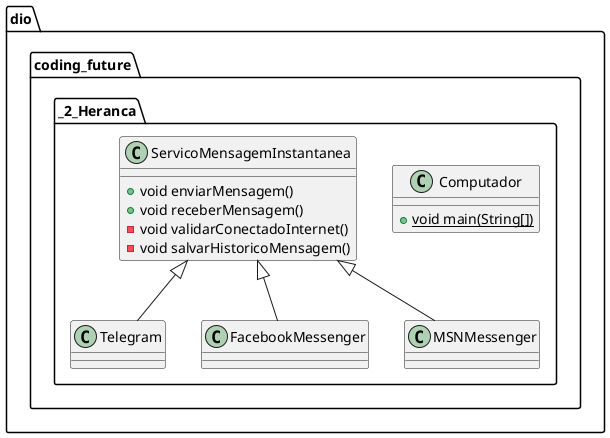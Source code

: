 @startuml
class dio.coding_future._2_Heranca.Computador {
+ {static} void main(String[])
}
class dio.coding_future._2_Heranca.Telegram {
}
class dio.coding_future._2_Heranca.FacebookMessenger {
}
class dio.coding_future._2_Heranca.ServicoMensagemInstantanea {
+ void enviarMensagem()
+ void receberMensagem()
- void validarConectadoInternet()
- void salvarHistoricoMensagem()
}
class dio.coding_future._2_Heranca.MSNMessenger {
}


dio.coding_future._2_Heranca.ServicoMensagemInstantanea <|-- dio.coding_future._2_Heranca.Telegram
dio.coding_future._2_Heranca.ServicoMensagemInstantanea <|-- dio.coding_future._2_Heranca.FacebookMessenger
dio.coding_future._2_Heranca.ServicoMensagemInstantanea <|-- dio.coding_future._2_Heranca.MSNMessenger
@enduml